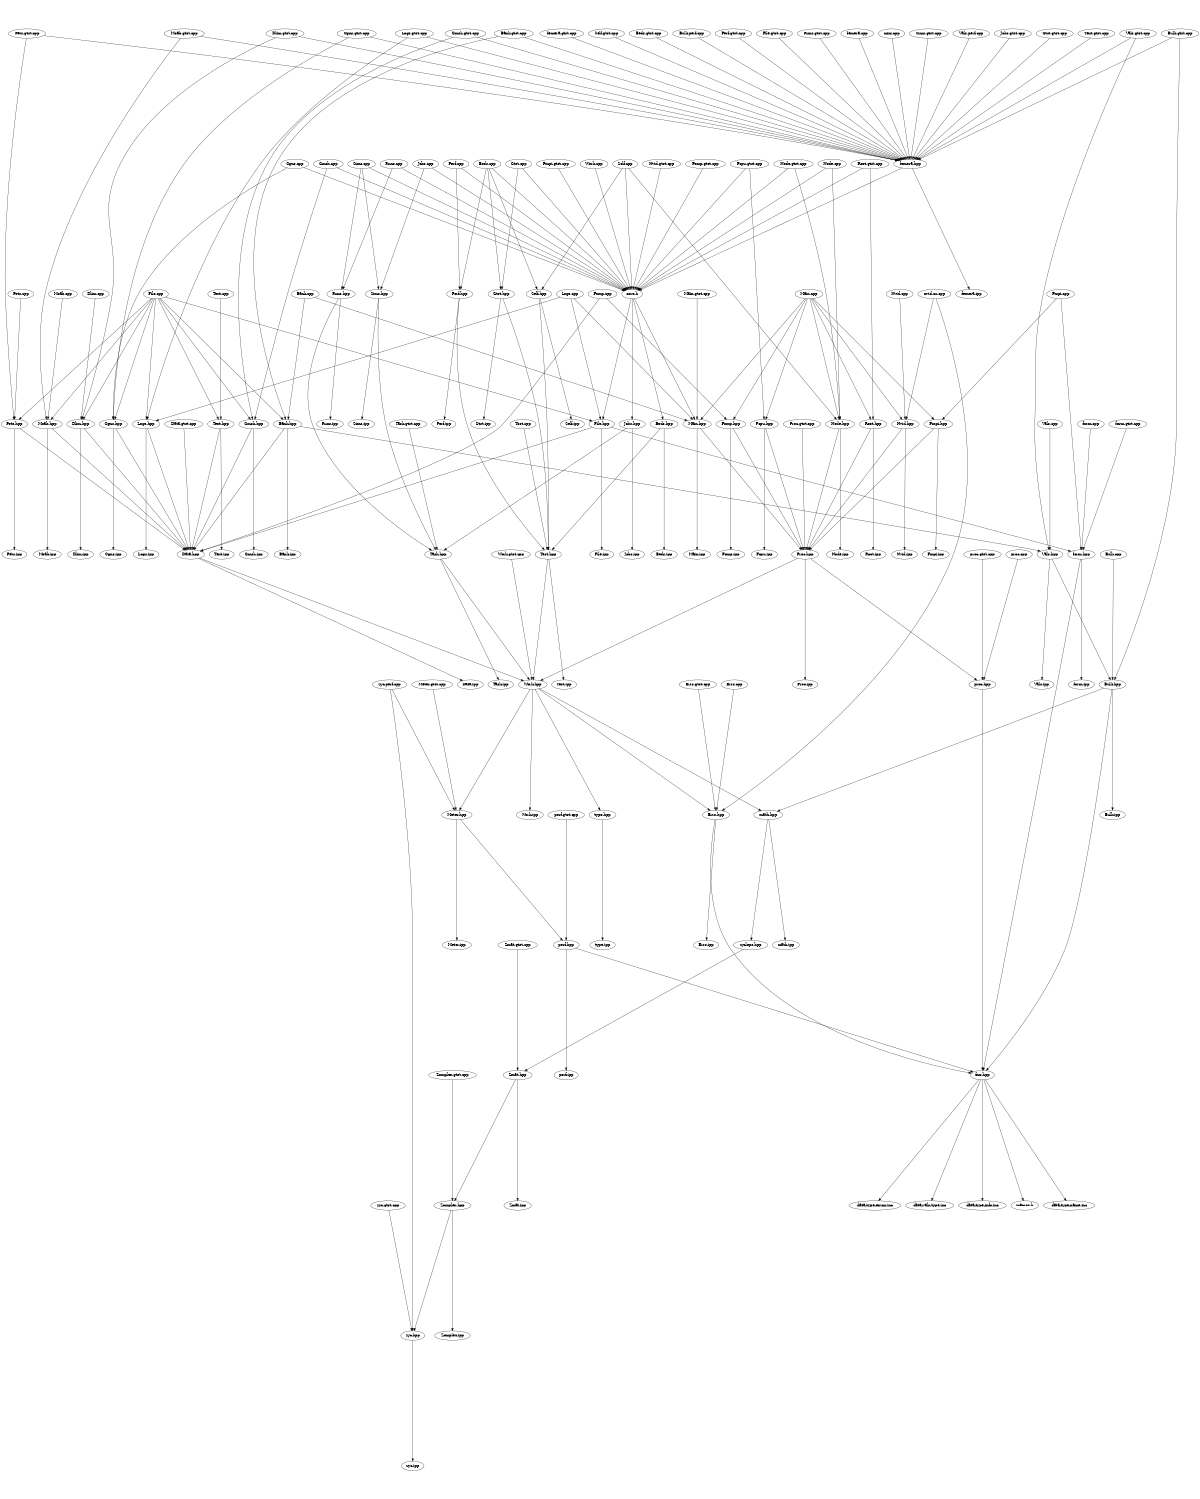digraph "source tree" {
    overlap=scale;
    size="8,10";
    ratio="fill";
    fontsize="16";
    fontname="Helvetica";
	clusterrank="local";
	"Cgns.hpp" -> "Data.hpp"
	"Cgns.gtst.cpp" -> "femera.hpp"
	"Main.gtst.cpp" -> "Main.hpp"
	"Logs.cpp" -> "Logs.hpp"
	"Cgns.gtst.cpp" -> "Cgns.hpp"
	"Perf.hpp" -> "Test.hpp"
	"Pets.cpp" -> "Pets.hpp"
	"Fcpu.gtst.cpp" -> "Fcpu.hpp"
	"zyclops.hpp" -> "Zmat.hpp"
	"Main.cpp" -> "Node.hpp"
	"Beds.gtst.cpp" -> "femera.hpp"
	"Moab.cpp" -> "Moab.hpp"
	"Sims.cpp" -> "core.h"
	"Test.hpp" -> "Test.ipp"
	"Self.cpp" -> "core.h"
	"Gmsh.hpp" -> "Gmsh.ipp"
	"perf.hpp" -> "fmr.hpp"
	"Gmsh.gtst.cpp" -> "femera.hpp"
	"Logs.cpp" -> "Main.hpp"
	"Pets.hpp" -> "Data.hpp"
	"Bulk.perf.cpp" -> "femera.hpp"
	"Perf.gtst.cpp" -> "femera.hpp"
	"type.hpp" -> "type.ipp"
	"Logs.hpp" -> "Data.hpp"
	"math.hpp" -> "zyclops.hpp"
	"Node.gtst.cpp" -> "Node.hpp"
	"File.gtst.cpp" -> "femera.hpp"
	"Dlim.gtst.cpp" -> "femera.hpp"
	"Runs.cpp" -> "core.h"
	"Bulk.hpp" -> "fmr.hpp"
	"File.cpp" -> "Cgns.hpp"
	"core.h" -> "Jobs.hpp"
	"proc.gtst.cpp" -> "proc.hpp"
	"Meter.gtst.cpp" -> "Meter.hpp"
	"Bulk.gtst.cpp" -> "femera.hpp"
	"Cgns.cpp" -> "Cgns.hpp"
	"form.cpp" -> "form.hpp"
	"Jobs.cpp" -> "core.h"
	"Gtst.hpp" -> "Gtst.ipp"
	"Runs.gtst.cpp" -> "femera.hpp"
	"femera.cpp" -> "femera.hpp"
	"Zomplex.hpp" -> "zyc.hpp"
	"Bank.gtst.cpp" -> "Bank.hpp"
	"Fmpi.hpp" -> "Fmpi.ipp"
	"File.cpp" -> "Bank.hpp"
	"Test.cpp" -> "Test.hpp"
	"mini.cpp" -> "femera.hpp"
	"Fcpu.hpp" -> "Fcpu.ipp"
	"Work.cpp" -> "core.h"
	"Test.hpp" -> "Work.hpp"
	"Root.gtst.cpp" -> "Root.hpp"
	"Zmat.gtst.cpp" -> "Zmat.hpp"
	"Perf.cpp" -> "Perf.hpp"
	"Main.cpp" -> "Fomp.hpp"
	"Sims.gtst.cpp" -> "femera.hpp"
	"Nvid.gtst.cpp" -> "core.h"
	"perf.gtst.cpp" -> "perf.hpp"
	"Dlim.hpp" -> "Data.hpp"
	"Perf.cpp" -> "core.h"
	"Beds.cpp" -> "core.h"
	"Text.hpp" -> "Data.hpp"
	"Jobs.hpp" -> "Task.hpp"
	"zyc.gtst.cpp" -> "zyc.hpp"
	"Fomp.gtst.cpp" -> "core.h"
	"Runs.hpp" -> "Task.hpp"
	"Bank.gtst.cpp" -> "femera.hpp"
	"Main.cpp" -> "Nvid.hpp"
	"Self.cpp" -> "Node.hpp"
	"File.hpp" -> "Data.hpp"
	"Sims.cpp" -> "Sims.hpp"
	"Root.hpp" -> "Root.ipp"
	"Bank.hpp" -> "Vals.hpp"
	"Vals.perf.cpp" -> "femera.hpp"
	"zyc.perf.cpp" -> "zyc.hpp"
	"Gmsh.cpp" -> "core.h"
	"Node.hpp" -> "Node.ipp"
	"femera.hpp" -> "femera.ipp"
	"Vals.cpp" -> "Vals.hpp"
	"Vals.hpp" -> "Vals.ipp"
	"Errs.gtst.cpp" -> "Errs.hpp"
	"Fmpi.gtst.cpp" -> "core.h"
	"Self.hpp" -> "Self.ipp"
	"Vals.hpp" -> "Bulk.hpp"
	"Meter.hpp" -> "Meter.ipp"
	"File.cpp" -> "Moab.hpp"
	"Beds.cpp" -> "Gtst.hpp"
	"Main.cpp" -> "Root.hpp"
	"proc.hpp" -> "fmr.hpp"
	"Runs.cpp" -> "Runs.hpp"
	"Jobs.gtst.cpp" -> "femera.hpp"
	"Logs.hpp" -> "Logs.ipp"
	"Logs.gtst.cpp" -> "Logs.hpp"
	"Jobs.cpp" -> "Sims.hpp"
	"Nvid.cpp" -> "Nvid.hpp"
	"Vals.gtst.cpp" -> "femera.hpp"
	"proc.cpp" -> "proc.hpp"
	"Work.hpp" -> "type.hpp"
	"Errs.hpp" -> "Errs.ipp"
	"Fomp.cpp" -> "Data.hpp"
	"Work.hpp" -> "Errs.hpp"
	"Moab.gtst.cpp" -> "femera.hpp"
	"Moab.hpp" -> "Data.hpp"
	"nvid.cu.cpp" -> "Errs.hpp"
	"femera.hpp" -> "core.h"
	"zyc.hpp" -> "zyc.ipp"
	"form.hpp" -> "form.ipp"
	"Zmat.hpp" -> "Zmat.ipp"
	"File.hpp" -> "File.ipp"
	"Gtst.gtst.cpp" -> "femera.hpp"
	"Bulk.hpp" -> "Bulk.ipp"
	"Pets.gtst.cpp" -> "Pets.hpp"
	"Logs.gtst.cpp" -> "femera.hpp"
	"Sims.cpp" -> "Runs.hpp"
	"File.cpp" -> "Pets.hpp"
	"Fomp.cpp" -> "Fomp.hpp"
	"Gmsh.hpp" -> "Data.hpp"
	"zyc.perf.cpp" -> "Meter.hpp"
	"Logs.cpp" -> "File.hpp"
	"nvid.cu.cpp" -> "Nvid.hpp"
	"Pets.gtst.cpp" -> "femera.hpp"
	"Zomplex.hpp" -> "Zomplex.ipp"
	"Sims.hpp" -> "Sims.ipp"
	"Cgns.cpp" -> "core.h"
	"Work.gtst.cpp" -> "Work.hpp"
	"Beds.hpp" -> "Test.hpp"
	"File.hpp" -> "form.hpp"
	"fmr.hpp" -> "data-type-info.inc"
	"Cgns.hpp" -> "Cgns.ipp"
	"fmr.hpp" -> "macros.h"
	"Proc.gtst.cpp" -> "Proc.hpp"
	"Fcpu.hpp" -> "Proc.hpp"
	"Text.gtst.cpp" -> "femera.hpp"
	"Data.hpp" -> "Data.ipp"
	"Fcpu.gtst.cpp" -> "core.h"
	"Beds.cpp" -> "Perf.hpp"
	"Bank.hpp" -> "Bank.ipp"
	"Gtst.cpp" -> "Gtst.hpp"
	"Main.hpp" -> "Main.ipp"
	"File.cpp" -> "Logs.hpp"
	"Gmsh.cpp" -> "Gmsh.hpp"
	"Self.cpp" -> "Self.hpp"
	"Proc.hpp" -> "proc.hpp"
	"Dlim.hpp" -> "Dlim.ipp"
	"Main.cpp" -> "Fmpi.hpp"
	"Text.cpp" -> "Text.hpp"
	"form.gtst.cpp" -> "form.hpp"
	"Data.gtst.cpp" -> "Data.hpp"
	"Vals.gtst.cpp" -> "Vals.hpp"
	"Fmpi.cpp" -> "form.hpp"
	"fmr.hpp" -> "data-type-name.inc"
	"Beds.cpp" -> "Self.hpp"
	"Root.gtst.cpp" -> "core.h"
	"Node.gtst.cpp" -> "core.h"
	"File.cpp" -> "Text.hpp"
	"Bank.cpp" -> "Bank.hpp"
	"Bulk.hpp" -> "math.hpp"
	"Bulk.cpp" -> "Bulk.hpp"
	"core.h" -> "Main.hpp"
	"File.cpp" -> "File.hpp"
	"Beds.hpp" -> "Beds.ipp"
	"Work.hpp" -> "Work.ipp"
	"Work.hpp" -> "Meter.hpp"
	"Root.hpp" -> "Proc.hpp"
	"Fmpi.hpp" -> "Proc.hpp"
	"Data.hpp" -> "Work.hpp"
	"Dlim.gtst.cpp" -> "Dlim.hpp"
	"Task.gtst.cpp" -> "Task.hpp"
	"Jobs.hpp" -> "Jobs.ipp"
	"Fmpi.cpp" -> "Fmpi.hpp"
	"Meter.hpp" -> "perf.hpp"
	"Nvid.hpp" -> "Proc.hpp"
	"Errs.hpp" -> "fmr.hpp"
	"Gtst.hpp" -> "Test.hpp"
	"Node.hpp" -> "Proc.hpp"
	"Runs.hpp" -> "Runs.ipp"
	"Gtst.cpp" -> "core.h"
	"Sims.hpp" -> "Task.hpp"
	"Main.cpp" -> "Fcpu.hpp"
	"Proc.hpp" -> "Proc.ipp"
	"fmr.hpp" -> "data-type-enum.inc"
	"Task.hpp" -> "Work.hpp"
	"Node.cpp" -> "core.h"
	"Nvid.hpp" -> "Nvid.ipp"
	"form.hpp" -> "fmr.hpp"
	"Work.hpp" -> "math.hpp"
	"Perf.hpp" -> "Perf.ipp"
	"Moab.hpp" -> "Moab.ipp"
	"File.cpp" -> "Gmsh.hpp"
	"Text.hpp" -> "Text.ipp"
	"Pets.hpp" -> "Pets.ipp"
	"core.h" -> "File.hpp"
	"math.hpp" -> "math.ipp"
	"Fomp.hpp" -> "Fomp.ipp"
	"Bank.hpp" -> "Data.hpp"
	"File.cpp" -> "Dlim.hpp"
	"Self.hpp" -> "Test.hpp"
	"Fomp.hpp" -> "Proc.hpp"
	"Bank.cpp" -> "Main.hpp"
	"perf.hpp" -> "perf.ipp"
	"Proc.hpp" -> "Work.hpp"
	"femera.gtst.cpp" -> "femera.hpp"
	"Bulk.gtst.cpp" -> "Bulk.hpp"
	"Self.gtst.cpp" -> "femera.hpp"
	"Node.cpp" -> "Node.hpp"
	"fmr.hpp" -> "data-vals-type.inc"
	"Errs.cpp" -> "Errs.hpp"
	"Moab.gtst.cpp" -> "Moab.hpp"
	"Main.hpp" -> "Proc.hpp"
	"Zomplex.gtst.cpp" -> "Zomplex.hpp"
	"Zmat.hpp" -> "Zomplex.hpp"
	"Task.hpp" -> "Task.ipp"
	"Gmsh.gtst.cpp" -> "Gmsh.hpp"
	"Main.cpp" -> "Main.hpp"
	"Dlim.cpp" -> "Dlim.hpp"
	"core.h" -> "Beds.hpp"
}
